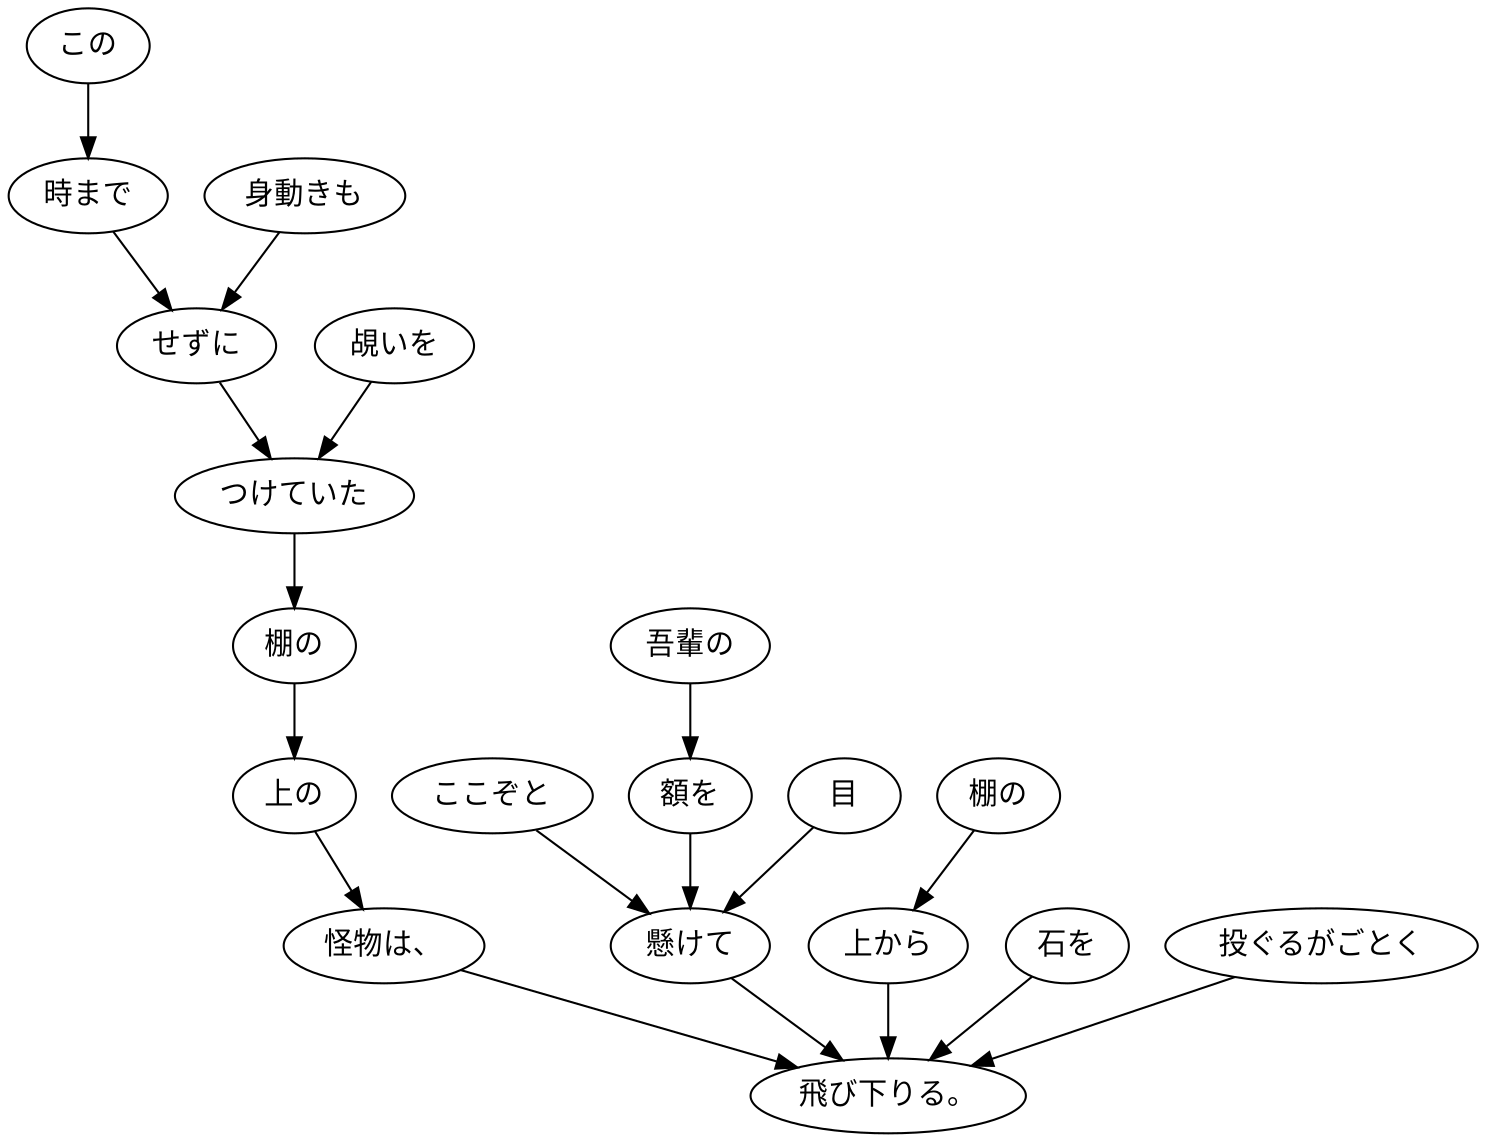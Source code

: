 digraph graph3347 {
	node0 [label="この"];
	node1 [label="時まで"];
	node2 [label="身動きも"];
	node3 [label="せずに"];
	node4 [label="覘いを"];
	node5 [label="つけていた"];
	node6 [label="棚の"];
	node7 [label="上の"];
	node8 [label="怪物は、"];
	node9 [label="ここぞと"];
	node10 [label="吾輩の"];
	node11 [label="額を"];
	node12 [label="目"];
	node13 [label="懸けて"];
	node14 [label="棚の"];
	node15 [label="上から"];
	node16 [label="石を"];
	node17 [label="投ぐるがごとく"];
	node18 [label="飛び下りる。"];
	node0 -> node1;
	node1 -> node3;
	node2 -> node3;
	node3 -> node5;
	node4 -> node5;
	node5 -> node6;
	node6 -> node7;
	node7 -> node8;
	node8 -> node18;
	node9 -> node13;
	node10 -> node11;
	node11 -> node13;
	node12 -> node13;
	node13 -> node18;
	node14 -> node15;
	node15 -> node18;
	node16 -> node18;
	node17 -> node18;
}
